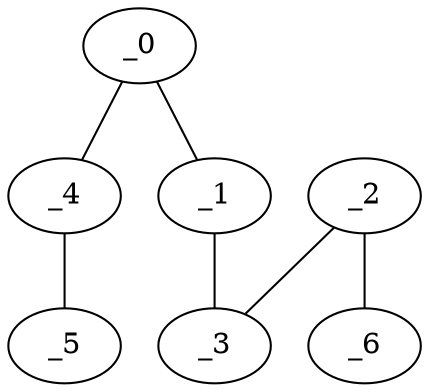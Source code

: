 graph HP1_0088 {
	_0	 [x="0.826091",
		y="3.05973"];
	_1	 [x="0.957495",
		y="0.92272"];
	_0 -- _1;
	_4	 [x="0.793881",
		y="1.62655"];
	_0 -- _4;
	_3	 [x="1.73397",
		y="2.57784"];
	_1 -- _3;
	_2	 [x="2.06",
		y="0.66"];
	_2 -- _3;
	_6	 [x="0.382655",
		y="2.755"];
	_2 -- _6;
	_5	 [x="2.09001",
		y="2.30028"];
	_4 -- _5;
}
